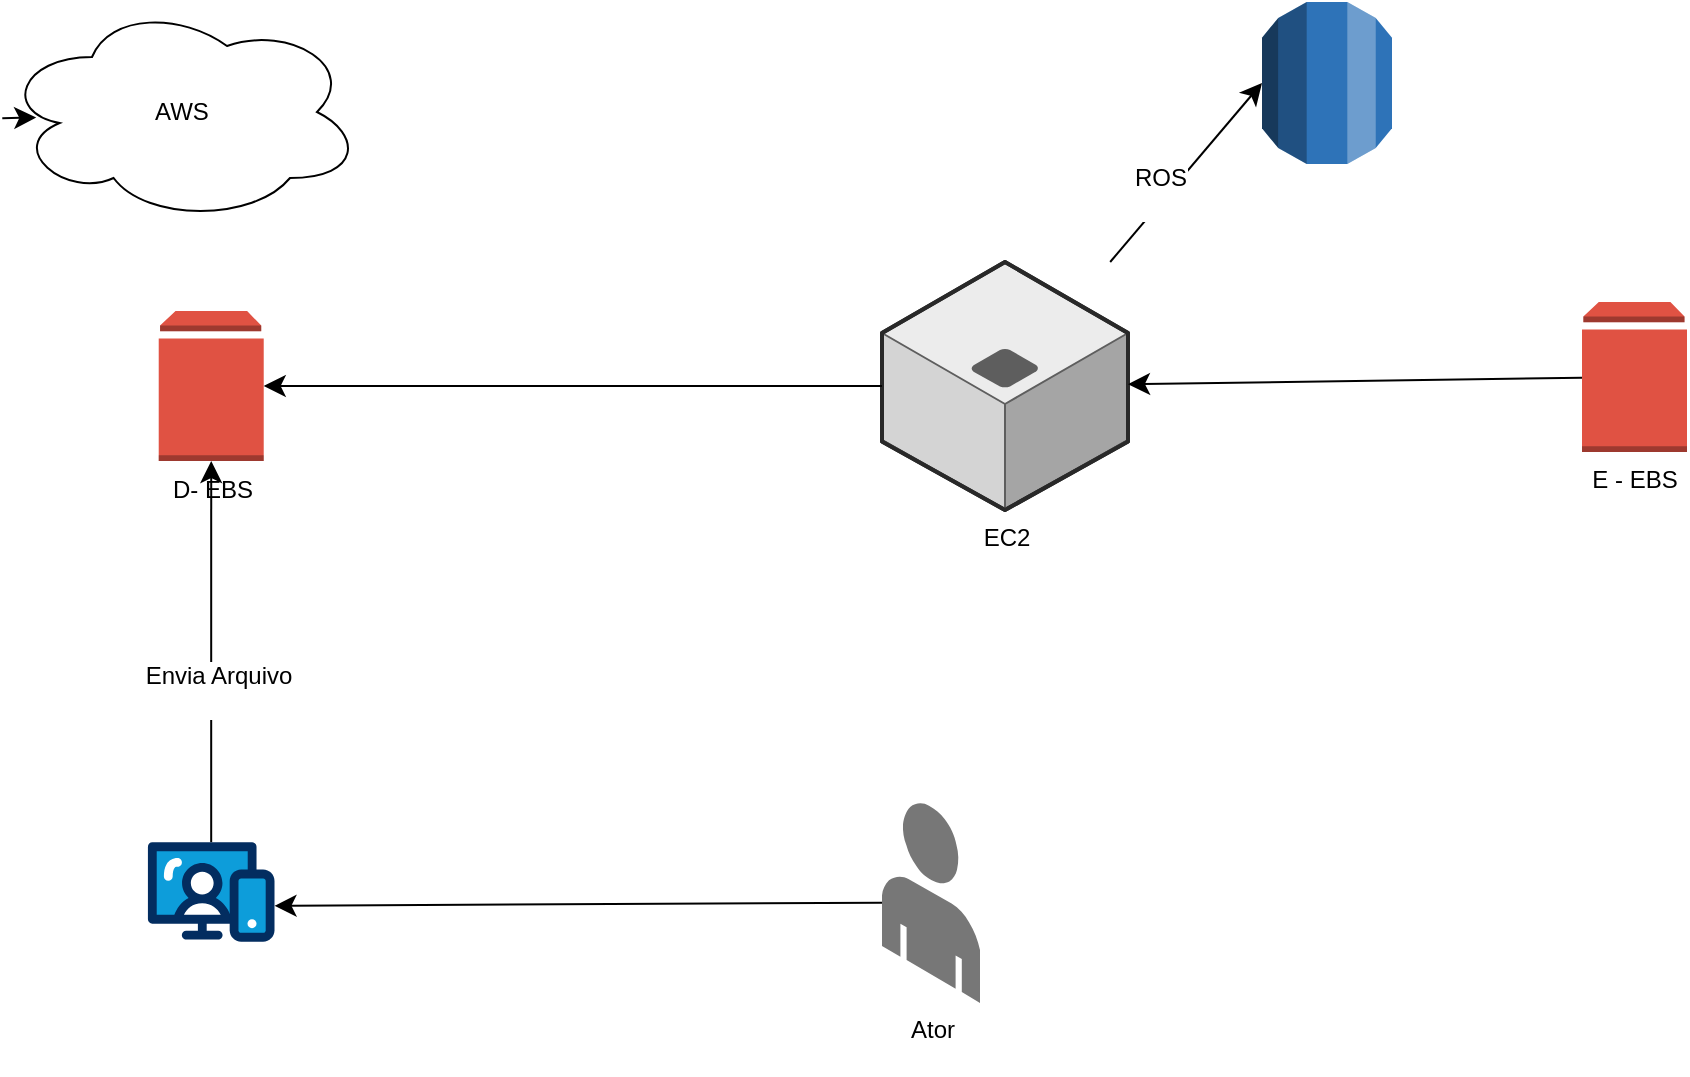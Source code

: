 <mxfile version="28.2.7" pages="2">
  <diagram name="Página-1" id="0KM3G7sHCjUT2Cex7Lo9">
    <mxGraphModel dx="512" dy="1748" grid="1" gridSize="10" guides="1" tooltips="1" connect="1" arrows="1" fold="1" page="1" pageScale="1" pageWidth="827" pageHeight="1169" math="0" shadow="0">
      <root>
        <mxCell id="0" />
        <mxCell id="1" parent="0" />
        <mxCell id="1ZzBEba-X88Xde9dYdnH-9" value="AWS" style="ellipse;shape=cloud;whiteSpace=wrap;html=1;" vertex="1" parent="1">
          <mxGeometry x="80" y="-320" width="180" height="110" as="geometry" />
        </mxCell>
        <mxCell id="1ZzBEba-X88Xde9dYdnH-3" value="D- EBS" style="outlineConnect=0;dashed=0;verticalLabelPosition=bottom;verticalAlign=top;align=center;html=1;shape=mxgraph.aws3.volume;fillColor=#E05243;gradientColor=none;" vertex="1" parent="1">
          <mxGeometry x="158.36" y="-165.5" width="52.5" height="75" as="geometry" />
        </mxCell>
        <mxCell id="1ZzBEba-X88Xde9dYdnH-7" style="edgeStyle=none;curved=1;rounded=0;orthogonalLoop=1;jettySize=auto;html=1;fontSize=12;startSize=8;endSize=8;" edge="1" parent="1" source="1ZzBEba-X88Xde9dYdnH-4" target="1ZzBEba-X88Xde9dYdnH-3">
          <mxGeometry relative="1" as="geometry" />
        </mxCell>
        <mxCell id="1ZzBEba-X88Xde9dYdnH-8" value="Envia Arquivo&lt;div&gt;&lt;br&gt;&lt;/div&gt;" style="edgeLabel;html=1;align=center;verticalAlign=middle;resizable=0;points=[];fontSize=12;" vertex="1" connectable="0" parent="1ZzBEba-X88Xde9dYdnH-7">
          <mxGeometry x="-0.202" y="-2" relative="1" as="geometry">
            <mxPoint x="1" as="offset" />
          </mxGeometry>
        </mxCell>
        <mxCell id="1ZzBEba-X88Xde9dYdnH-4" value="" style="verticalLabelPosition=bottom;aspect=fixed;html=1;shape=mxgraph.salesforce.web;fillColorStyles=fillColor2,fillColor3,fillColor4;fillColor2=#032d60;fillColor3=#0d9dda;fillColor4=#ffffff;fillColor=none;strokeColor=none;" vertex="1" parent="1">
          <mxGeometry x="152.96" y="100" width="63.29" height="50" as="geometry" />
        </mxCell>
        <mxCell id="1ZzBEba-X88Xde9dYdnH-5" value="Ator&lt;div&gt;&lt;br&gt;&lt;/div&gt;" style="verticalLabelPosition=bottom;html=1;verticalAlign=top;strokeWidth=1;align=center;outlineConnect=0;dashed=0;outlineConnect=0;shape=mxgraph.aws3d.end_user;strokeColor=none;fillColor=#777777;aspect=fixed;" vertex="1" parent="1">
          <mxGeometry x="520" y="80.0" width="49" height="100.46" as="geometry" />
        </mxCell>
        <mxCell id="1ZzBEba-X88Xde9dYdnH-6" style="edgeStyle=none;curved=1;rounded=0;orthogonalLoop=1;jettySize=auto;html=1;entryX=1;entryY=0.639;entryDx=0;entryDy=0;entryPerimeter=0;fontSize=12;startSize=8;endSize=8;" edge="1" parent="1" source="1ZzBEba-X88Xde9dYdnH-5" target="1ZzBEba-X88Xde9dYdnH-4">
          <mxGeometry relative="1" as="geometry" />
        </mxCell>
        <mxCell id="1ZzBEba-X88Xde9dYdnH-11" value="EC2" style="verticalLabelPosition=bottom;html=1;verticalAlign=top;strokeWidth=1;align=center;outlineConnect=0;dashed=0;outlineConnect=0;shape=mxgraph.aws3d.application_server;fillColor=#ECECEC;strokeColor=#5E5E5E;aspect=fixed;strokeColor2=#292929;" vertex="1" parent="1">
          <mxGeometry x="520" y="-190" width="123" height="124" as="geometry" />
        </mxCell>
        <mxCell id="1ZzBEba-X88Xde9dYdnH-15" style="edgeStyle=none;curved=1;rounded=0;orthogonalLoop=1;jettySize=auto;html=1;entryX=1;entryY=0.5;entryDx=0;entryDy=0;entryPerimeter=0;fontSize=12;startSize=8;endSize=8;" edge="1" parent="1" source="1ZzBEba-X88Xde9dYdnH-11" target="1ZzBEba-X88Xde9dYdnH-3">
          <mxGeometry relative="1" as="geometry" />
        </mxCell>
        <mxCell id="1ZzBEba-X88Xde9dYdnH-17" style="edgeStyle=none;curved=1;rounded=0;orthogonalLoop=1;jettySize=auto;html=1;fontSize=12;startSize=8;endSize=8;" edge="1" parent="1" source="1ZzBEba-X88Xde9dYdnH-16" target="1ZzBEba-X88Xde9dYdnH-11">
          <mxGeometry relative="1" as="geometry" />
        </mxCell>
        <mxCell id="1ZzBEba-X88Xde9dYdnH-16" value="E - EBS&lt;div&gt;&lt;br&gt;&lt;/div&gt;" style="outlineConnect=0;dashed=0;verticalLabelPosition=bottom;verticalAlign=top;align=center;html=1;shape=mxgraph.aws3.volume;fillColor=#E05243;gradientColor=none;" vertex="1" parent="1">
          <mxGeometry x="870" y="-170" width="52.5" height="75" as="geometry" />
        </mxCell>
        <mxCell id="1ZzBEba-X88Xde9dYdnH-19" value="" style="outlineConnect=0;dashed=0;verticalLabelPosition=bottom;verticalAlign=top;align=center;html=1;shape=mxgraph.aws3.rds;fillColor=#2E73B8;gradientColor=none;" vertex="1" parent="1">
          <mxGeometry x="710" y="-320" width="65" height="81" as="geometry" />
        </mxCell>
        <mxCell id="1ZzBEba-X88Xde9dYdnH-20" style="edgeStyle=none;curved=1;rounded=0;orthogonalLoop=1;jettySize=auto;html=1;entryX=0;entryY=0.5;entryDx=0;entryDy=0;entryPerimeter=0;fontSize=12;startSize=8;endSize=8;" edge="1" parent="1" source="1ZzBEba-X88Xde9dYdnH-11" target="1ZzBEba-X88Xde9dYdnH-19">
          <mxGeometry relative="1" as="geometry" />
        </mxCell>
        <mxCell id="1ZzBEba-X88Xde9dYdnH-21" value="ROS&lt;div&gt;&lt;br&gt;&lt;/div&gt;" style="edgeLabel;html=1;align=center;verticalAlign=middle;resizable=0;points=[];fontSize=12;" vertex="1" connectable="0" parent="1ZzBEba-X88Xde9dYdnH-20">
          <mxGeometry x="-0.268" y="4" relative="1" as="geometry">
            <mxPoint as="offset" />
          </mxGeometry>
        </mxCell>
        <mxCell id="1ZzBEba-X88Xde9dYdnH-22" style="edgeStyle=none;curved=1;rounded=0;orthogonalLoop=1;jettySize=auto;html=1;entryX=0.095;entryY=0.525;entryDx=0;entryDy=0;entryPerimeter=0;fontSize=12;startSize=8;endSize=8;" edge="1" parent="1" source="1ZzBEba-X88Xde9dYdnH-9" target="1ZzBEba-X88Xde9dYdnH-9">
          <mxGeometry relative="1" as="geometry" />
        </mxCell>
      </root>
    </mxGraphModel>
  </diagram>
  <diagram id="k_53RtwUiso1ly_kNfzp" name="Página-2">
    <mxGraphModel dx="512" dy="579" grid="0" gridSize="10" guides="1" tooltips="1" connect="1" arrows="1" fold="1" page="0" pageScale="1" pageWidth="827" pageHeight="1169" math="0" shadow="0">
      <root>
        <mxCell id="0" />
        <mxCell id="1" parent="0" />
      </root>
    </mxGraphModel>
  </diagram>
</mxfile>
